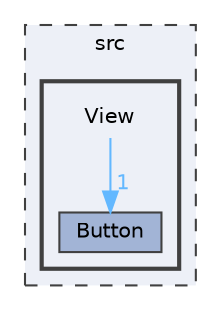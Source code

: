 digraph "src/View"
{
 // LATEX_PDF_SIZE
  bgcolor="transparent";
  edge [fontname=Helvetica,fontsize=10,labelfontname=Helvetica,labelfontsize=10];
  node [fontname=Helvetica,fontsize=10,shape=box,height=0.2,width=0.4];
  compound=true
  subgraph clusterdir_68267d1309a1af8e8297ef4c3efbcdba {
    graph [ bgcolor="#edf0f7", pencolor="grey25", label="src", fontname=Helvetica,fontsize=10 style="filled,dashed", URL="dir_68267d1309a1af8e8297ef4c3efbcdba.html",tooltip=""]
  subgraph clusterdir_7784d12364ef0ec21cd188ca9cb3a89c {
    graph [ bgcolor="#edf0f7", pencolor="grey25", label="", fontname=Helvetica,fontsize=10 style="filled,bold", URL="dir_7784d12364ef0ec21cd188ca9cb3a89c.html",tooltip=""]
    dir_7784d12364ef0ec21cd188ca9cb3a89c [shape=plaintext, label="View"];
  dir_eca7102920a5e1feeb2e21edccd33abd [label="Button", fillcolor="#a2b4d6", color="grey25", style="filled", URL="dir_eca7102920a5e1feeb2e21edccd33abd.html",tooltip=""];
  }
  }
  dir_7784d12364ef0ec21cd188ca9cb3a89c->dir_eca7102920a5e1feeb2e21edccd33abd [headlabel="1", labeldistance=1.5 headhref="dir_000007_000001.html" color="steelblue1" fontcolor="steelblue1"];
}
